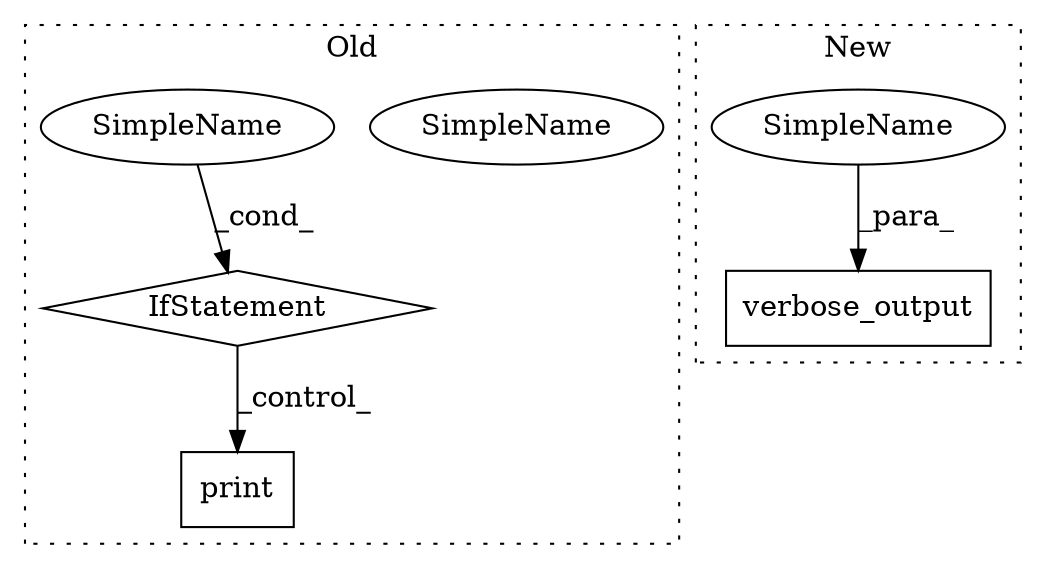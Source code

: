 digraph G {
subgraph cluster0 {
1 [label="IfStatement" a="25" s="4000,4011" l="4,2" shape="diamond"];
3 [label="print" a="32" s="4101,4155" l="6,1" shape="box"];
4 [label="SimpleName" a="42" s="4004" l="7" shape="ellipse"];
5 [label="SimpleName" a="42" s="4004" l="7" shape="ellipse"];
label = "Old";
style="dotted";
}
subgraph cluster1 {
2 [label="verbose_output" a="32" s="4027,4052" l="15,1" shape="box"];
6 [label="SimpleName" a="42" s="4042" l="7" shape="ellipse"];
label = "New";
style="dotted";
}
1 -> 3 [label="_control_"];
5 -> 1 [label="_cond_"];
6 -> 2 [label="_para_"];
}